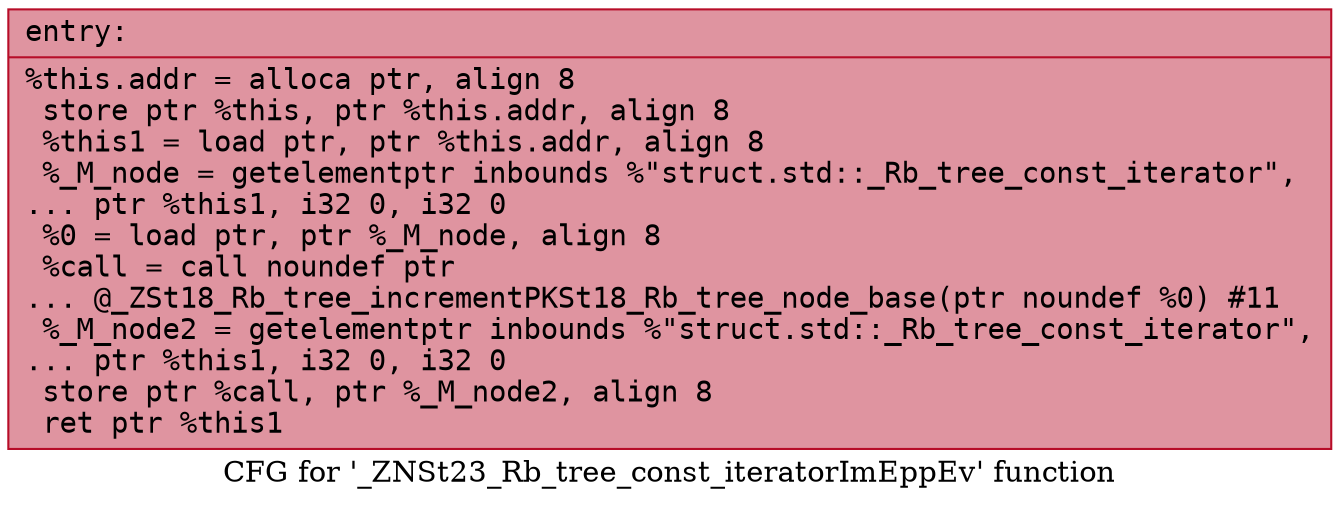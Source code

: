 digraph "CFG for '_ZNSt23_Rb_tree_const_iteratorImEppEv' function" {
	label="CFG for '_ZNSt23_Rb_tree_const_iteratorImEppEv' function";

	Node0x562da201f360 [shape=record,color="#b70d28ff", style=filled, fillcolor="#b70d2870" fontname="Courier",label="{entry:\l|  %this.addr = alloca ptr, align 8\l  store ptr %this, ptr %this.addr, align 8\l  %this1 = load ptr, ptr %this.addr, align 8\l  %_M_node = getelementptr inbounds %\"struct.std::_Rb_tree_const_iterator\",\l... ptr %this1, i32 0, i32 0\l  %0 = load ptr, ptr %_M_node, align 8\l  %call = call noundef ptr\l... @_ZSt18_Rb_tree_incrementPKSt18_Rb_tree_node_base(ptr noundef %0) #11\l  %_M_node2 = getelementptr inbounds %\"struct.std::_Rb_tree_const_iterator\",\l... ptr %this1, i32 0, i32 0\l  store ptr %call, ptr %_M_node2, align 8\l  ret ptr %this1\l}"];
}
